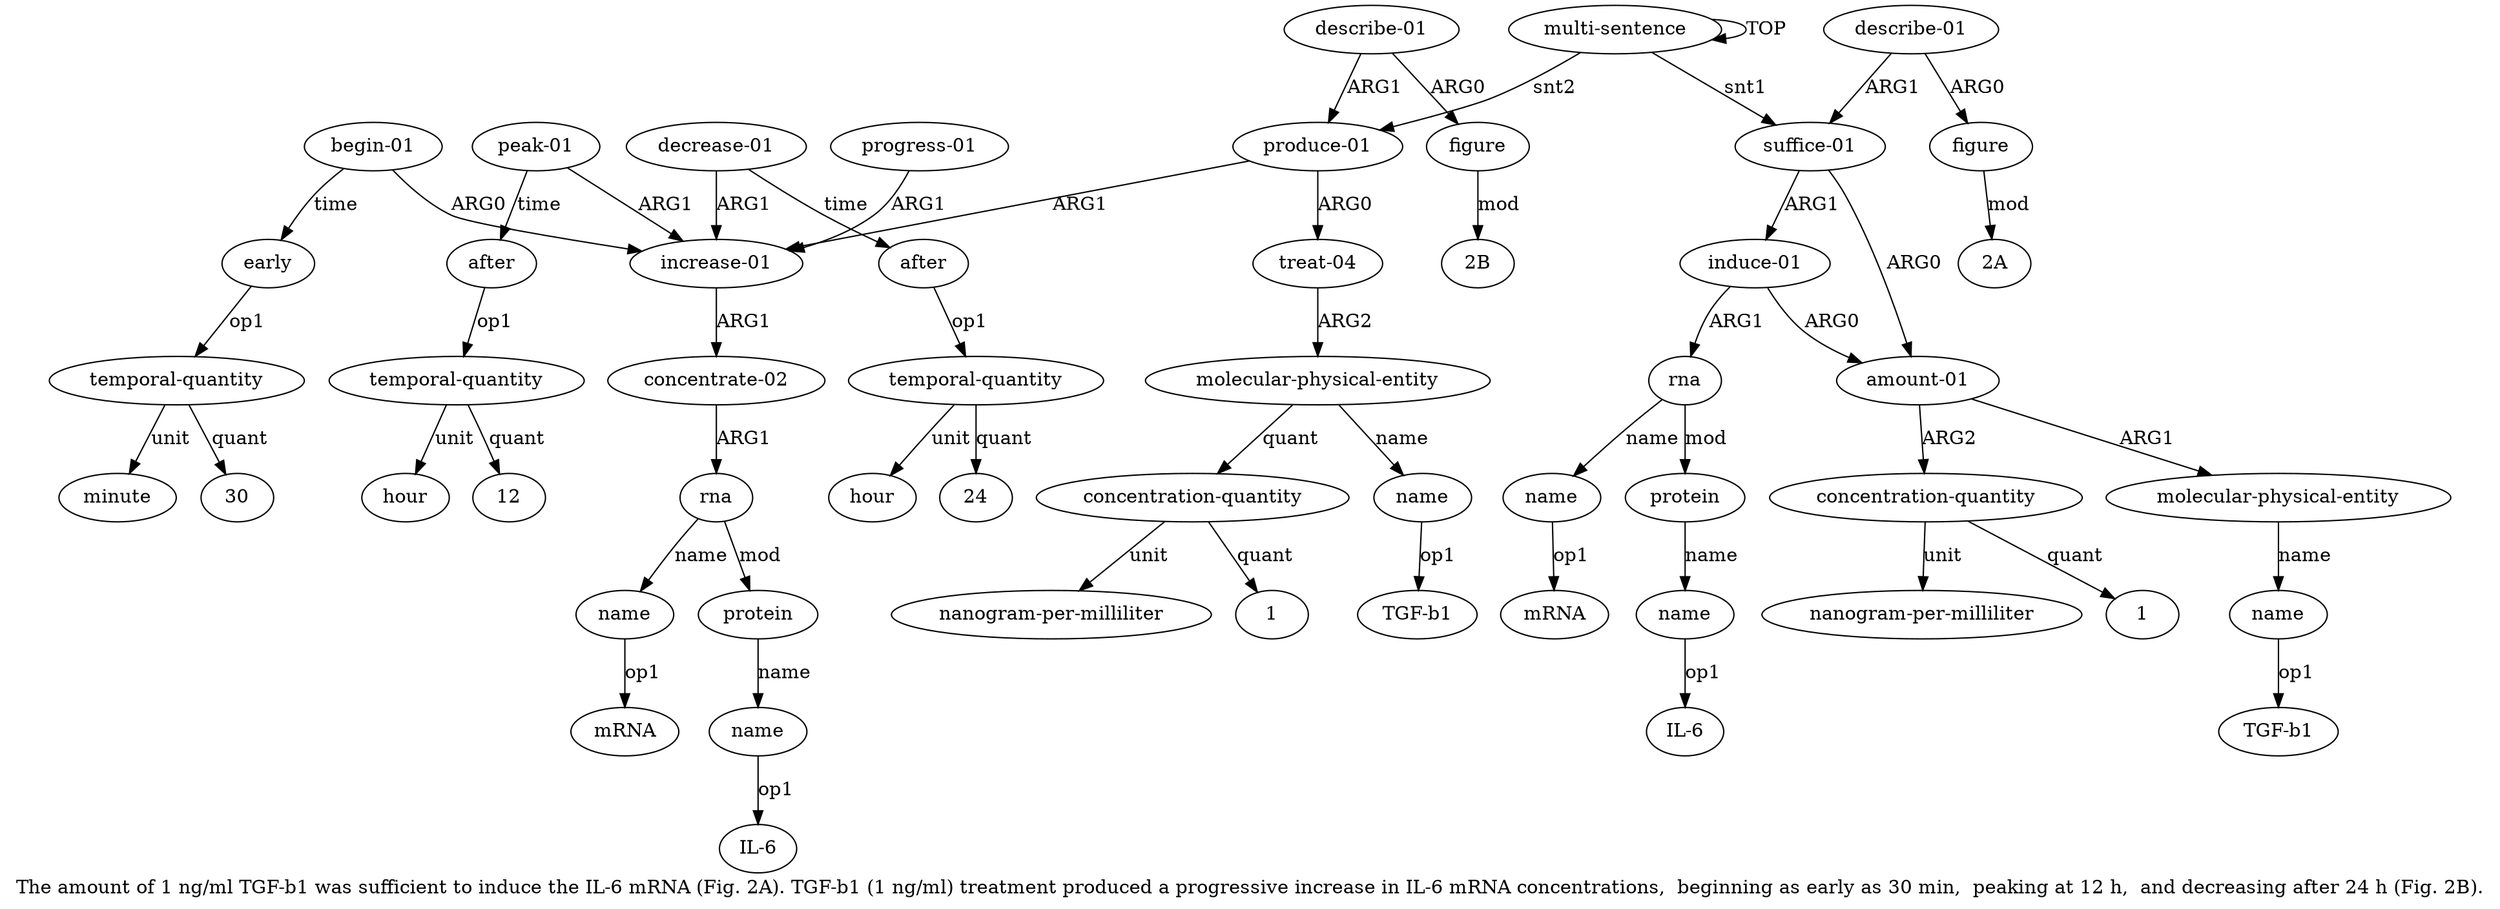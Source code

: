 digraph  {
	graph [label="The amount of 1 ng/ml TGF-b1 was sufficient to induce the IL-6 mRNA (Fig. 2A). TGF-b1 (1 ng/ml) treatment produced a progressive \
increase in IL-6 mRNA concentrations,  beginning as early as 30 min,  peaking at 12 h,  and decreasing after 24 h (Fig. 2B)."];
	node [label="\N"];
	a20	 [color=black,
		gold_ind=20,
		gold_label="increase-01",
		label="increase-01",
		test_ind=20,
		test_label="increase-01"];
	a21	 [color=black,
		gold_ind=21,
		gold_label="concentrate-02",
		label="concentrate-02",
		test_ind=21,
		test_label="concentrate-02"];
	a20 -> a21 [key=0,
	color=black,
	gold_label=ARG1,
	label=ARG1,
	test_label=ARG1];
a22 [color=black,
	gold_ind=22,
	gold_label=rna,
	label=rna,
	test_ind=22,
	test_label=rna];
a21 -> a22 [key=0,
color=black,
gold_label=ARG1,
label=ARG1,
test_label=ARG1];
a23 [color=black,
gold_ind=23,
gold_label=name,
label=name,
test_ind=23,
test_label=name];
a22 -> a23 [key=0,
color=black,
gold_label=name,
label=name,
test_label=name];
a24 [color=black,
gold_ind=24,
gold_label=protein,
label=protein,
test_ind=24,
test_label=protein];
a22 -> a24 [key=0,
color=black,
gold_label=mod,
label=mod,
test_label=mod];
"a23 mRNA" [color=black,
gold_ind=-1,
gold_label=mRNA,
label=mRNA,
test_ind=-1,
test_label=mRNA];
a23 -> "a23 mRNA" [key=0,
color=black,
gold_label=op1,
label=op1,
test_label=op1];
a25 [color=black,
gold_ind=25,
gold_label=name,
label=name,
test_ind=25,
test_label=name];
a24 -> a25 [key=0,
color=black,
gold_label=name,
label=name,
test_label=name];
"a25 IL-6" [color=black,
gold_ind=-1,
gold_label="IL-6",
label="IL-6",
test_ind=-1,
test_label="IL-6"];
a25 -> "a25 IL-6" [key=0,
color=black,
gold_label=op1,
label=op1,
test_label=op1];
a26 [color=black,
gold_ind=26,
gold_label="begin-01",
label="begin-01",
test_ind=26,
test_label="begin-01"];
a26 -> a20 [key=0,
color=black,
gold_label=ARG0,
label=ARG0,
test_label=ARG0];
a27 [color=black,
gold_ind=27,
gold_label=early,
label=early,
test_ind=27,
test_label=early];
a26 -> a27 [key=0,
color=black,
gold_label=time,
label=time,
test_label=time];
a28 [color=black,
gold_ind=28,
gold_label="temporal-quantity",
label="temporal-quantity",
test_ind=28,
test_label="temporal-quantity"];
a27 -> a28 [key=0,
color=black,
gold_label=op1,
label=op1,
test_label=op1];
a29 [color=black,
gold_ind=29,
gold_label=minute,
label=minute,
test_ind=29,
test_label=minute];
a28 -> a29 [key=0,
color=black,
gold_label=unit,
label=unit,
test_label=unit];
"a28 30" [color=black,
gold_ind=-1,
gold_label=30,
label=30,
test_ind=-1,
test_label=30];
a28 -> "a28 30" [key=0,
color=black,
gold_label=quant,
label=quant,
test_label=quant];
a31 [color=black,
gold_ind=31,
gold_label=after,
label=after,
test_ind=31,
test_label=after];
a32 [color=black,
gold_ind=32,
gold_label="temporal-quantity",
label="temporal-quantity",
test_ind=32,
test_label="temporal-quantity"];
a31 -> a32 [key=0,
color=black,
gold_label=op1,
label=op1,
test_label=op1];
a30 [color=black,
gold_ind=30,
gold_label="peak-01",
label="peak-01",
test_ind=30,
test_label="peak-01"];
a30 -> a20 [key=0,
color=black,
gold_label=ARG1,
label=ARG1,
test_label=ARG1];
a30 -> a31 [key=0,
color=black,
gold_label=time,
label=time,
test_label=time];
a37 [color=black,
gold_ind=37,
gold_label=hour,
label=hour,
test_ind=37,
test_label=hour];
"a4 TGF-b1" [color=black,
gold_ind=-1,
gold_label="TGF-b1",
label="TGF-b1",
test_ind=-1,
test_label="TGF-b1"];
"a36 24" [color=black,
gold_ind=-1,
gold_label=24,
label=24,
test_ind=-1,
test_label=24];
a36 [color=black,
gold_ind=36,
gold_label="temporal-quantity",
label="temporal-quantity",
test_ind=36,
test_label="temporal-quantity"];
a36 -> a37 [key=0,
color=black,
gold_label=unit,
label=unit,
test_label=unit];
a36 -> "a36 24" [key=0,
color=black,
gold_label=quant,
label=quant,
test_label=quant];
a33 [color=black,
gold_ind=33,
gold_label=hour,
label=hour,
test_ind=33,
test_label=hour];
a35 [color=black,
gold_ind=35,
gold_label=after,
label=after,
test_ind=35,
test_label=after];
a35 -> a36 [key=0,
color=black,
gold_label=op1,
label=op1,
test_label=op1];
a34 [color=black,
gold_ind=34,
gold_label="decrease-01",
label="decrease-01",
test_ind=34,
test_label="decrease-01"];
a34 -> a20 [key=0,
color=black,
gold_label=ARG1,
label=ARG1,
test_label=ARG1];
a34 -> a35 [key=0,
color=black,
gold_label=time,
label=time,
test_label=time];
"a17 TGF-b1" [color=black,
gold_ind=-1,
gold_label="TGF-b1",
label="TGF-b1",
test_ind=-1,
test_label="TGF-b1"];
a32 -> a33 [key=0,
color=black,
gold_label=unit,
label=unit,
test_label=unit];
"a32 12" [color=black,
gold_ind=-1,
gold_label=12,
label=12,
test_ind=-1,
test_label=12];
a32 -> "a32 12" [key=0,
color=black,
gold_label=quant,
label=quant,
test_label=quant];
a15 [color=black,
gold_ind=15,
gold_label="treat-04",
label="treat-04",
test_ind=15,
test_label="treat-04"];
a16 [color=black,
gold_ind=16,
gold_label="molecular-physical-entity",
label="molecular-physical-entity",
test_ind=16,
test_label="molecular-physical-entity"];
a15 -> a16 [key=0,
color=black,
gold_label=ARG2,
label=ARG2,
test_label=ARG2];
a14 [color=black,
gold_ind=14,
gold_label="produce-01",
label="produce-01",
test_ind=14,
test_label="produce-01"];
a14 -> a20 [key=0,
color=black,
gold_label=ARG1,
label=ARG1,
test_label=ARG1];
a14 -> a15 [key=0,
color=black,
gold_label=ARG0,
label=ARG0,
test_label=ARG0];
a17 [color=black,
gold_ind=17,
gold_label=name,
label=name,
test_ind=17,
test_label=name];
a17 -> "a17 TGF-b1" [key=0,
color=black,
gold_label=op1,
label=op1,
test_label=op1];
a16 -> a17 [key=0,
color=black,
gold_label=name,
label=name,
test_label=name];
a18 [color=black,
gold_ind=18,
gold_label="concentration-quantity",
label="concentration-quantity",
test_ind=18,
test_label="concentration-quantity"];
a16 -> a18 [key=0,
color=black,
gold_label=quant,
label=quant,
test_label=quant];
a11 [color=black,
gold_ind=11,
gold_label=name,
label=name,
test_ind=11,
test_label=name];
"a11 IL-6" [color=black,
gold_ind=-1,
gold_label="IL-6",
label="IL-6",
test_ind=-1,
test_label="IL-6"];
a11 -> "a11 IL-6" [key=0,
color=black,
gold_label=op1,
label=op1,
test_label=op1];
a10 [color=black,
gold_ind=10,
gold_label=protein,
label=protein,
test_ind=10,
test_label=protein];
a10 -> a11 [key=0,
color=black,
gold_label=name,
label=name,
test_label=name];
a13 [color=black,
gold_ind=13,
gold_label=figure,
label=figure,
test_ind=13,
test_label=figure];
"a13 2A" [color=black,
gold_ind=-1,
gold_label="2A",
label="2A",
test_ind=-1,
test_label="2A"];
a13 -> "a13 2A" [key=0,
color=black,
gold_label=mod,
label=mod,
test_label=mod];
a12 [color=black,
gold_ind=12,
gold_label="describe-01",
label="describe-01",
test_ind=12,
test_label="describe-01"];
a12 -> a13 [key=0,
color=black,
gold_label=ARG0,
label=ARG0,
test_label=ARG0];
a1 [color=black,
gold_ind=1,
gold_label="suffice-01",
label="suffice-01",
test_ind=1,
test_label="suffice-01"];
a12 -> a1 [key=0,
color=black,
gold_label=ARG1,
label=ARG1,
test_label=ARG1];
a39 [color=black,
gold_ind=39,
gold_label="describe-01",
label="describe-01",
test_ind=39,
test_label="describe-01"];
a39 -> a14 [key=0,
color=black,
gold_label=ARG1,
label=ARG1,
test_label=ARG1];
a40 [color=black,
gold_ind=40,
gold_label=figure,
label=figure,
test_ind=40,
test_label=figure];
a39 -> a40 [key=0,
color=black,
gold_label=ARG0,
label=ARG0,
test_label=ARG0];
a38 [color=black,
gold_ind=38,
gold_label="progress-01",
label="progress-01",
test_ind=38,
test_label="progress-01"];
a38 -> a20 [key=0,
color=black,
gold_label=ARG1,
label=ARG1,
test_label=ARG1];
a19 [color=black,
gold_ind=19,
gold_label="nanogram-per-milliliter",
label="nanogram-per-milliliter",
test_ind=19,
test_label="nanogram-per-milliliter"];
a18 -> a19 [key=0,
color=black,
gold_label=unit,
label=unit,
test_label=unit];
"a18 1" [color=black,
gold_ind=-1,
gold_label=1,
label=1,
test_ind=-1,
test_label=1];
a18 -> "a18 1" [key=0,
color=black,
gold_label=quant,
label=quant,
test_label=quant];
a2 [color=black,
gold_ind=2,
gold_label="amount-01",
label="amount-01",
test_ind=2,
test_label="amount-01"];
a1 -> a2 [key=0,
color=black,
gold_label=ARG0,
label=ARG0,
test_label=ARG0];
a7 [color=black,
gold_ind=7,
gold_label="induce-01",
label="induce-01",
test_ind=7,
test_label="induce-01"];
a1 -> a7 [key=0,
color=black,
gold_label=ARG1,
label=ARG1,
test_label=ARG1];
a0 [color=black,
gold_ind=0,
gold_label="multi-sentence",
label="multi-sentence",
test_ind=0,
test_label="multi-sentence"];
a0 -> a14 [key=0,
color=black,
gold_label=snt2,
label=snt2,
test_label=snt2];
a0 -> a1 [key=0,
color=black,
gold_label=snt1,
label=snt1,
test_label=snt1];
a0 -> a0 [key=0,
color=black,
gold_label=TOP,
label=TOP,
test_label=TOP];
a3 [color=black,
gold_ind=3,
gold_label="molecular-physical-entity",
label="molecular-physical-entity",
test_ind=3,
test_label="molecular-physical-entity"];
a4 [color=black,
gold_ind=4,
gold_label=name,
label=name,
test_ind=4,
test_label=name];
a3 -> a4 [key=0,
color=black,
gold_label=name,
label=name,
test_label=name];
a2 -> a3 [key=0,
color=black,
gold_label=ARG1,
label=ARG1,
test_label=ARG1];
a5 [color=black,
gold_ind=5,
gold_label="concentration-quantity",
label="concentration-quantity",
test_ind=5,
test_label="concentration-quantity"];
a2 -> a5 [key=0,
color=black,
gold_label=ARG2,
label=ARG2,
test_label=ARG2];
a6 [color=black,
gold_ind=6,
gold_label="nanogram-per-milliliter",
label="nanogram-per-milliliter",
test_ind=6,
test_label="nanogram-per-milliliter"];
a5 -> a6 [key=0,
color=black,
gold_label=unit,
label=unit,
test_label=unit];
"a5 1" [color=black,
gold_ind=-1,
gold_label=1,
label=1,
test_ind=-1,
test_label=1];
a5 -> "a5 1" [key=0,
color=black,
gold_label=quant,
label=quant,
test_label=quant];
a4 -> "a4 TGF-b1" [key=0,
color=black,
gold_label=op1,
label=op1,
test_label=op1];
a7 -> a2 [key=0,
color=black,
gold_label=ARG0,
label=ARG0,
test_label=ARG0];
a8 [color=black,
gold_ind=8,
gold_label=rna,
label=rna,
test_ind=8,
test_label=rna];
a7 -> a8 [key=0,
color=black,
gold_label=ARG1,
label=ARG1,
test_label=ARG1];
a9 [color=black,
gold_ind=9,
gold_label=name,
label=name,
test_ind=9,
test_label=name];
"a9 mRNA" [color=black,
gold_ind=-1,
gold_label=mRNA,
label=mRNA,
test_ind=-1,
test_label=mRNA];
a9 -> "a9 mRNA" [key=0,
color=black,
gold_label=op1,
label=op1,
test_label=op1];
a8 -> a10 [key=0,
color=black,
gold_label=mod,
label=mod,
test_label=mod];
a8 -> a9 [key=0,
color=black,
gold_label=name,
label=name,
test_label=name];
"a40 2B" [color=black,
gold_ind=-1,
gold_label="2B",
label="2B",
test_ind=-1,
test_label="2B"];
a40 -> "a40 2B" [key=0,
color=black,
gold_label=mod,
label=mod,
test_label=mod];
}

